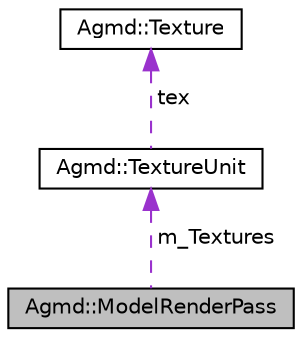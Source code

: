 digraph "Agmd::ModelRenderPass"
{
  edge [fontname="Helvetica",fontsize="10",labelfontname="Helvetica",labelfontsize="10"];
  node [fontname="Helvetica",fontsize="10",shape=record];
  Node1 [label="Agmd::ModelRenderPass",height=0.2,width=0.4,color="black", fillcolor="grey75", style="filled" fontcolor="black"];
  Node2 -> Node1 [dir="back",color="darkorchid3",fontsize="10",style="dashed",label=" m_Textures" ,fontname="Helvetica"];
  Node2 [label="Agmd::TextureUnit",height=0.2,width=0.4,color="black", fillcolor="white", style="filled",URL="$struct_agmd_1_1_texture_unit.html"];
  Node3 -> Node2 [dir="back",color="darkorchid3",fontsize="10",style="dashed",label=" tex" ,fontname="Helvetica"];
  Node3 [label="Agmd::Texture",height=0.2,width=0.4,color="black", fillcolor="white", style="filled",URL="$class_agmd_1_1_texture.html"];
}
